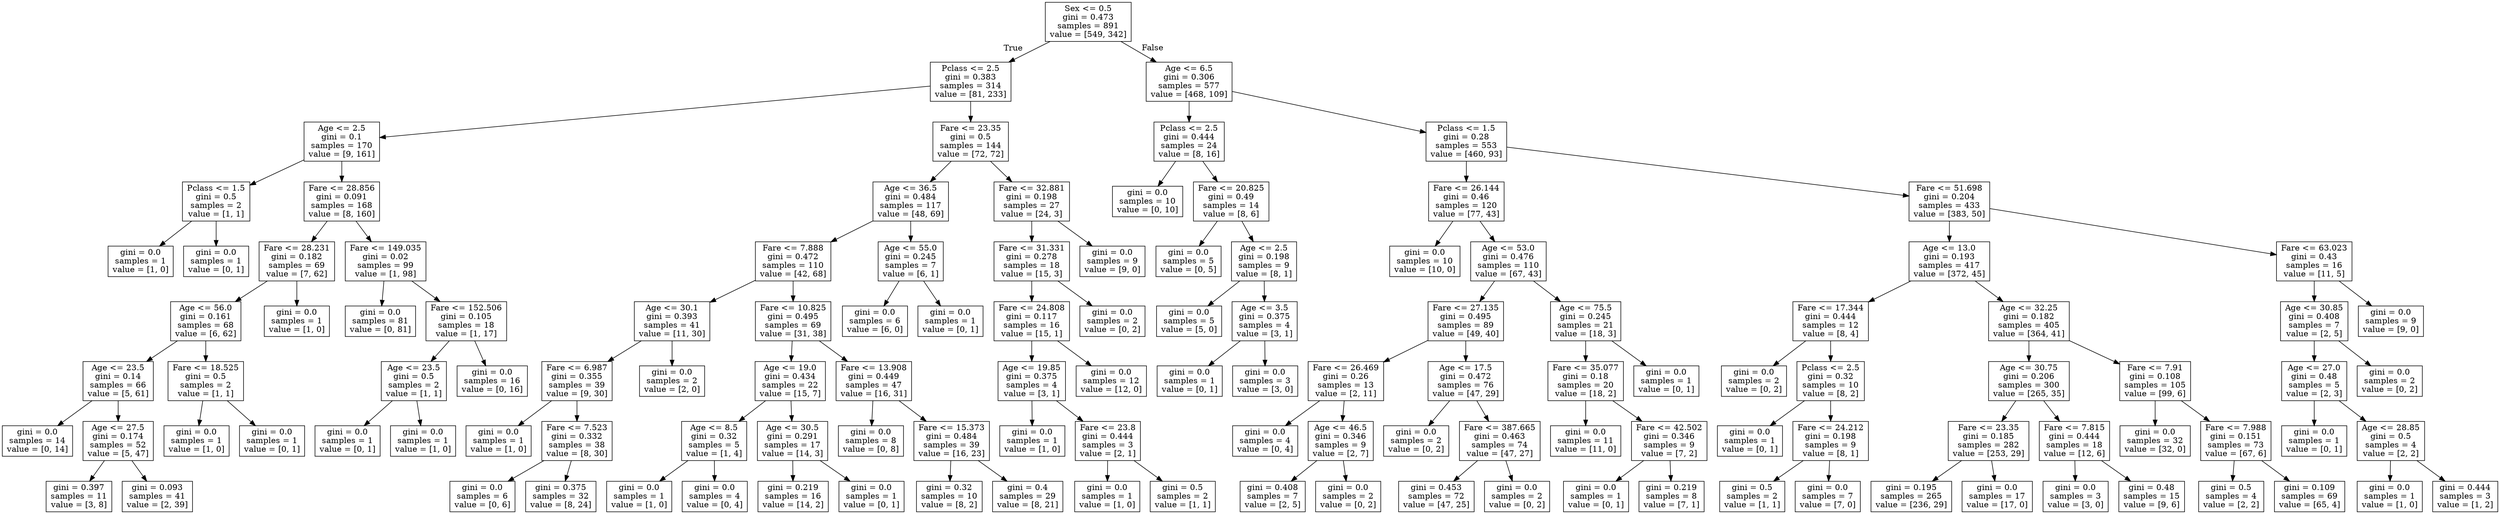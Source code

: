 digraph Tree {
node [shape=box] ;
0 [label="Sex <= 0.5\ngini = 0.473\nsamples = 891\nvalue = [549, 342]"] ;
1 [label="Pclass <= 2.5\ngini = 0.383\nsamples = 314\nvalue = [81, 233]"] ;
0 -> 1 [labeldistance=2.5, labelangle=45, headlabel="True"] ;
2 [label="Age <= 2.5\ngini = 0.1\nsamples = 170\nvalue = [9, 161]"] ;
1 -> 2 ;
3 [label="Pclass <= 1.5\ngini = 0.5\nsamples = 2\nvalue = [1, 1]"] ;
2 -> 3 ;
4 [label="gini = 0.0\nsamples = 1\nvalue = [1, 0]"] ;
3 -> 4 ;
5 [label="gini = 0.0\nsamples = 1\nvalue = [0, 1]"] ;
3 -> 5 ;
6 [label="Fare <= 28.856\ngini = 0.091\nsamples = 168\nvalue = [8, 160]"] ;
2 -> 6 ;
7 [label="Fare <= 28.231\ngini = 0.182\nsamples = 69\nvalue = [7, 62]"] ;
6 -> 7 ;
8 [label="Age <= 56.0\ngini = 0.161\nsamples = 68\nvalue = [6, 62]"] ;
7 -> 8 ;
9 [label="Age <= 23.5\ngini = 0.14\nsamples = 66\nvalue = [5, 61]"] ;
8 -> 9 ;
10 [label="gini = 0.0\nsamples = 14\nvalue = [0, 14]"] ;
9 -> 10 ;
11 [label="Age <= 27.5\ngini = 0.174\nsamples = 52\nvalue = [5, 47]"] ;
9 -> 11 ;
12 [label="gini = 0.397\nsamples = 11\nvalue = [3, 8]"] ;
11 -> 12 ;
13 [label="gini = 0.093\nsamples = 41\nvalue = [2, 39]"] ;
11 -> 13 ;
14 [label="Fare <= 18.525\ngini = 0.5\nsamples = 2\nvalue = [1, 1]"] ;
8 -> 14 ;
15 [label="gini = 0.0\nsamples = 1\nvalue = [1, 0]"] ;
14 -> 15 ;
16 [label="gini = 0.0\nsamples = 1\nvalue = [0, 1]"] ;
14 -> 16 ;
17 [label="gini = 0.0\nsamples = 1\nvalue = [1, 0]"] ;
7 -> 17 ;
18 [label="Fare <= 149.035\ngini = 0.02\nsamples = 99\nvalue = [1, 98]"] ;
6 -> 18 ;
19 [label="gini = 0.0\nsamples = 81\nvalue = [0, 81]"] ;
18 -> 19 ;
20 [label="Fare <= 152.506\ngini = 0.105\nsamples = 18\nvalue = [1, 17]"] ;
18 -> 20 ;
21 [label="Age <= 23.5\ngini = 0.5\nsamples = 2\nvalue = [1, 1]"] ;
20 -> 21 ;
22 [label="gini = 0.0\nsamples = 1\nvalue = [0, 1]"] ;
21 -> 22 ;
23 [label="gini = 0.0\nsamples = 1\nvalue = [1, 0]"] ;
21 -> 23 ;
24 [label="gini = 0.0\nsamples = 16\nvalue = [0, 16]"] ;
20 -> 24 ;
25 [label="Fare <= 23.35\ngini = 0.5\nsamples = 144\nvalue = [72, 72]"] ;
1 -> 25 ;
26 [label="Age <= 36.5\ngini = 0.484\nsamples = 117\nvalue = [48, 69]"] ;
25 -> 26 ;
27 [label="Fare <= 7.888\ngini = 0.472\nsamples = 110\nvalue = [42, 68]"] ;
26 -> 27 ;
28 [label="Age <= 30.1\ngini = 0.393\nsamples = 41\nvalue = [11, 30]"] ;
27 -> 28 ;
29 [label="Fare <= 6.987\ngini = 0.355\nsamples = 39\nvalue = [9, 30]"] ;
28 -> 29 ;
30 [label="gini = 0.0\nsamples = 1\nvalue = [1, 0]"] ;
29 -> 30 ;
31 [label="Fare <= 7.523\ngini = 0.332\nsamples = 38\nvalue = [8, 30]"] ;
29 -> 31 ;
32 [label="gini = 0.0\nsamples = 6\nvalue = [0, 6]"] ;
31 -> 32 ;
33 [label="gini = 0.375\nsamples = 32\nvalue = [8, 24]"] ;
31 -> 33 ;
34 [label="gini = 0.0\nsamples = 2\nvalue = [2, 0]"] ;
28 -> 34 ;
35 [label="Fare <= 10.825\ngini = 0.495\nsamples = 69\nvalue = [31, 38]"] ;
27 -> 35 ;
36 [label="Age <= 19.0\ngini = 0.434\nsamples = 22\nvalue = [15, 7]"] ;
35 -> 36 ;
37 [label="Age <= 8.5\ngini = 0.32\nsamples = 5\nvalue = [1, 4]"] ;
36 -> 37 ;
38 [label="gini = 0.0\nsamples = 1\nvalue = [1, 0]"] ;
37 -> 38 ;
39 [label="gini = 0.0\nsamples = 4\nvalue = [0, 4]"] ;
37 -> 39 ;
40 [label="Age <= 30.5\ngini = 0.291\nsamples = 17\nvalue = [14, 3]"] ;
36 -> 40 ;
41 [label="gini = 0.219\nsamples = 16\nvalue = [14, 2]"] ;
40 -> 41 ;
42 [label="gini = 0.0\nsamples = 1\nvalue = [0, 1]"] ;
40 -> 42 ;
43 [label="Fare <= 13.908\ngini = 0.449\nsamples = 47\nvalue = [16, 31]"] ;
35 -> 43 ;
44 [label="gini = 0.0\nsamples = 8\nvalue = [0, 8]"] ;
43 -> 44 ;
45 [label="Fare <= 15.373\ngini = 0.484\nsamples = 39\nvalue = [16, 23]"] ;
43 -> 45 ;
46 [label="gini = 0.32\nsamples = 10\nvalue = [8, 2]"] ;
45 -> 46 ;
47 [label="gini = 0.4\nsamples = 29\nvalue = [8, 21]"] ;
45 -> 47 ;
48 [label="Age <= 55.0\ngini = 0.245\nsamples = 7\nvalue = [6, 1]"] ;
26 -> 48 ;
49 [label="gini = 0.0\nsamples = 6\nvalue = [6, 0]"] ;
48 -> 49 ;
50 [label="gini = 0.0\nsamples = 1\nvalue = [0, 1]"] ;
48 -> 50 ;
51 [label="Fare <= 32.881\ngini = 0.198\nsamples = 27\nvalue = [24, 3]"] ;
25 -> 51 ;
52 [label="Fare <= 31.331\ngini = 0.278\nsamples = 18\nvalue = [15, 3]"] ;
51 -> 52 ;
53 [label="Fare <= 24.808\ngini = 0.117\nsamples = 16\nvalue = [15, 1]"] ;
52 -> 53 ;
54 [label="Age <= 19.85\ngini = 0.375\nsamples = 4\nvalue = [3, 1]"] ;
53 -> 54 ;
55 [label="gini = 0.0\nsamples = 1\nvalue = [1, 0]"] ;
54 -> 55 ;
56 [label="Fare <= 23.8\ngini = 0.444\nsamples = 3\nvalue = [2, 1]"] ;
54 -> 56 ;
57 [label="gini = 0.0\nsamples = 1\nvalue = [1, 0]"] ;
56 -> 57 ;
58 [label="gini = 0.5\nsamples = 2\nvalue = [1, 1]"] ;
56 -> 58 ;
59 [label="gini = 0.0\nsamples = 12\nvalue = [12, 0]"] ;
53 -> 59 ;
60 [label="gini = 0.0\nsamples = 2\nvalue = [0, 2]"] ;
52 -> 60 ;
61 [label="gini = 0.0\nsamples = 9\nvalue = [9, 0]"] ;
51 -> 61 ;
62 [label="Age <= 6.5\ngini = 0.306\nsamples = 577\nvalue = [468, 109]"] ;
0 -> 62 [labeldistance=2.5, labelangle=-45, headlabel="False"] ;
63 [label="Pclass <= 2.5\ngini = 0.444\nsamples = 24\nvalue = [8, 16]"] ;
62 -> 63 ;
64 [label="gini = 0.0\nsamples = 10\nvalue = [0, 10]"] ;
63 -> 64 ;
65 [label="Fare <= 20.825\ngini = 0.49\nsamples = 14\nvalue = [8, 6]"] ;
63 -> 65 ;
66 [label="gini = 0.0\nsamples = 5\nvalue = [0, 5]"] ;
65 -> 66 ;
67 [label="Age <= 2.5\ngini = 0.198\nsamples = 9\nvalue = [8, 1]"] ;
65 -> 67 ;
68 [label="gini = 0.0\nsamples = 5\nvalue = [5, 0]"] ;
67 -> 68 ;
69 [label="Age <= 3.5\ngini = 0.375\nsamples = 4\nvalue = [3, 1]"] ;
67 -> 69 ;
70 [label="gini = 0.0\nsamples = 1\nvalue = [0, 1]"] ;
69 -> 70 ;
71 [label="gini = 0.0\nsamples = 3\nvalue = [3, 0]"] ;
69 -> 71 ;
72 [label="Pclass <= 1.5\ngini = 0.28\nsamples = 553\nvalue = [460, 93]"] ;
62 -> 72 ;
73 [label="Fare <= 26.144\ngini = 0.46\nsamples = 120\nvalue = [77, 43]"] ;
72 -> 73 ;
74 [label="gini = 0.0\nsamples = 10\nvalue = [10, 0]"] ;
73 -> 74 ;
75 [label="Age <= 53.0\ngini = 0.476\nsamples = 110\nvalue = [67, 43]"] ;
73 -> 75 ;
76 [label="Fare <= 27.135\ngini = 0.495\nsamples = 89\nvalue = [49, 40]"] ;
75 -> 76 ;
77 [label="Fare <= 26.469\ngini = 0.26\nsamples = 13\nvalue = [2, 11]"] ;
76 -> 77 ;
78 [label="gini = 0.0\nsamples = 4\nvalue = [0, 4]"] ;
77 -> 78 ;
79 [label="Age <= 46.5\ngini = 0.346\nsamples = 9\nvalue = [2, 7]"] ;
77 -> 79 ;
80 [label="gini = 0.408\nsamples = 7\nvalue = [2, 5]"] ;
79 -> 80 ;
81 [label="gini = 0.0\nsamples = 2\nvalue = [0, 2]"] ;
79 -> 81 ;
82 [label="Age <= 17.5\ngini = 0.472\nsamples = 76\nvalue = [47, 29]"] ;
76 -> 82 ;
83 [label="gini = 0.0\nsamples = 2\nvalue = [0, 2]"] ;
82 -> 83 ;
84 [label="Fare <= 387.665\ngini = 0.463\nsamples = 74\nvalue = [47, 27]"] ;
82 -> 84 ;
85 [label="gini = 0.453\nsamples = 72\nvalue = [47, 25]"] ;
84 -> 85 ;
86 [label="gini = 0.0\nsamples = 2\nvalue = [0, 2]"] ;
84 -> 86 ;
87 [label="Age <= 75.5\ngini = 0.245\nsamples = 21\nvalue = [18, 3]"] ;
75 -> 87 ;
88 [label="Fare <= 35.077\ngini = 0.18\nsamples = 20\nvalue = [18, 2]"] ;
87 -> 88 ;
89 [label="gini = 0.0\nsamples = 11\nvalue = [11, 0]"] ;
88 -> 89 ;
90 [label="Fare <= 42.502\ngini = 0.346\nsamples = 9\nvalue = [7, 2]"] ;
88 -> 90 ;
91 [label="gini = 0.0\nsamples = 1\nvalue = [0, 1]"] ;
90 -> 91 ;
92 [label="gini = 0.219\nsamples = 8\nvalue = [7, 1]"] ;
90 -> 92 ;
93 [label="gini = 0.0\nsamples = 1\nvalue = [0, 1]"] ;
87 -> 93 ;
94 [label="Fare <= 51.698\ngini = 0.204\nsamples = 433\nvalue = [383, 50]"] ;
72 -> 94 ;
95 [label="Age <= 13.0\ngini = 0.193\nsamples = 417\nvalue = [372, 45]"] ;
94 -> 95 ;
96 [label="Fare <= 17.344\ngini = 0.444\nsamples = 12\nvalue = [8, 4]"] ;
95 -> 96 ;
97 [label="gini = 0.0\nsamples = 2\nvalue = [0, 2]"] ;
96 -> 97 ;
98 [label="Pclass <= 2.5\ngini = 0.32\nsamples = 10\nvalue = [8, 2]"] ;
96 -> 98 ;
99 [label="gini = 0.0\nsamples = 1\nvalue = [0, 1]"] ;
98 -> 99 ;
100 [label="Fare <= 24.212\ngini = 0.198\nsamples = 9\nvalue = [8, 1]"] ;
98 -> 100 ;
101 [label="gini = 0.5\nsamples = 2\nvalue = [1, 1]"] ;
100 -> 101 ;
102 [label="gini = 0.0\nsamples = 7\nvalue = [7, 0]"] ;
100 -> 102 ;
103 [label="Age <= 32.25\ngini = 0.182\nsamples = 405\nvalue = [364, 41]"] ;
95 -> 103 ;
104 [label="Age <= 30.75\ngini = 0.206\nsamples = 300\nvalue = [265, 35]"] ;
103 -> 104 ;
105 [label="Fare <= 23.35\ngini = 0.185\nsamples = 282\nvalue = [253, 29]"] ;
104 -> 105 ;
106 [label="gini = 0.195\nsamples = 265\nvalue = [236, 29]"] ;
105 -> 106 ;
107 [label="gini = 0.0\nsamples = 17\nvalue = [17, 0]"] ;
105 -> 107 ;
108 [label="Fare <= 7.815\ngini = 0.444\nsamples = 18\nvalue = [12, 6]"] ;
104 -> 108 ;
109 [label="gini = 0.0\nsamples = 3\nvalue = [3, 0]"] ;
108 -> 109 ;
110 [label="gini = 0.48\nsamples = 15\nvalue = [9, 6]"] ;
108 -> 110 ;
111 [label="Fare <= 7.91\ngini = 0.108\nsamples = 105\nvalue = [99, 6]"] ;
103 -> 111 ;
112 [label="gini = 0.0\nsamples = 32\nvalue = [32, 0]"] ;
111 -> 112 ;
113 [label="Fare <= 7.988\ngini = 0.151\nsamples = 73\nvalue = [67, 6]"] ;
111 -> 113 ;
114 [label="gini = 0.5\nsamples = 4\nvalue = [2, 2]"] ;
113 -> 114 ;
115 [label="gini = 0.109\nsamples = 69\nvalue = [65, 4]"] ;
113 -> 115 ;
116 [label="Fare <= 63.023\ngini = 0.43\nsamples = 16\nvalue = [11, 5]"] ;
94 -> 116 ;
117 [label="Age <= 30.85\ngini = 0.408\nsamples = 7\nvalue = [2, 5]"] ;
116 -> 117 ;
118 [label="Age <= 27.0\ngini = 0.48\nsamples = 5\nvalue = [2, 3]"] ;
117 -> 118 ;
119 [label="gini = 0.0\nsamples = 1\nvalue = [0, 1]"] ;
118 -> 119 ;
120 [label="Age <= 28.85\ngini = 0.5\nsamples = 4\nvalue = [2, 2]"] ;
118 -> 120 ;
121 [label="gini = 0.0\nsamples = 1\nvalue = [1, 0]"] ;
120 -> 121 ;
122 [label="gini = 0.444\nsamples = 3\nvalue = [1, 2]"] ;
120 -> 122 ;
123 [label="gini = 0.0\nsamples = 2\nvalue = [0, 2]"] ;
117 -> 123 ;
124 [label="gini = 0.0\nsamples = 9\nvalue = [9, 0]"] ;
116 -> 124 ;
}
